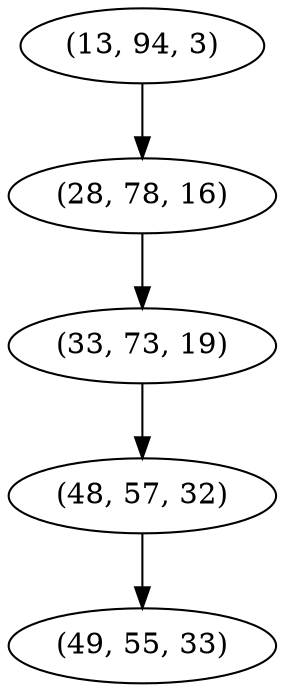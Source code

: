 digraph tree {
    "(13, 94, 3)";
    "(28, 78, 16)";
    "(33, 73, 19)";
    "(48, 57, 32)";
    "(49, 55, 33)";
    "(13, 94, 3)" -> "(28, 78, 16)";
    "(28, 78, 16)" -> "(33, 73, 19)";
    "(33, 73, 19)" -> "(48, 57, 32)";
    "(48, 57, 32)" -> "(49, 55, 33)";
}
